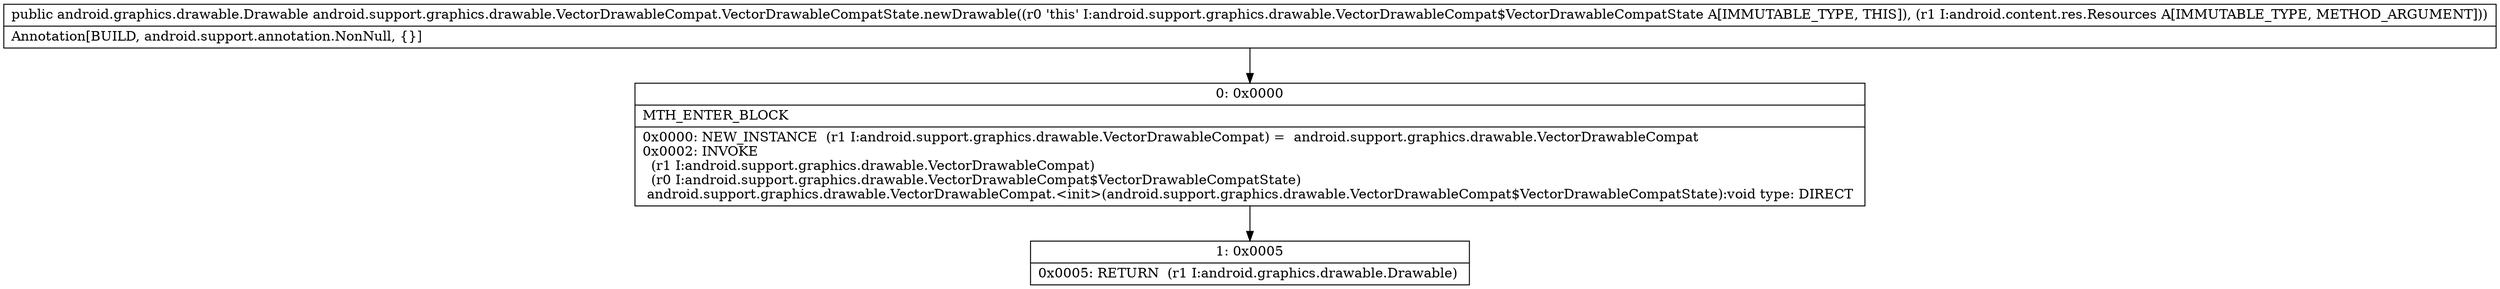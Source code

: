 digraph "CFG forandroid.support.graphics.drawable.VectorDrawableCompat.VectorDrawableCompatState.newDrawable(Landroid\/content\/res\/Resources;)Landroid\/graphics\/drawable\/Drawable;" {
Node_0 [shape=record,label="{0\:\ 0x0000|MTH_ENTER_BLOCK\l|0x0000: NEW_INSTANCE  (r1 I:android.support.graphics.drawable.VectorDrawableCompat) =  android.support.graphics.drawable.VectorDrawableCompat \l0x0002: INVOKE  \l  (r1 I:android.support.graphics.drawable.VectorDrawableCompat)\l  (r0 I:android.support.graphics.drawable.VectorDrawableCompat$VectorDrawableCompatState)\l android.support.graphics.drawable.VectorDrawableCompat.\<init\>(android.support.graphics.drawable.VectorDrawableCompat$VectorDrawableCompatState):void type: DIRECT \l}"];
Node_1 [shape=record,label="{1\:\ 0x0005|0x0005: RETURN  (r1 I:android.graphics.drawable.Drawable) \l}"];
MethodNode[shape=record,label="{public android.graphics.drawable.Drawable android.support.graphics.drawable.VectorDrawableCompat.VectorDrawableCompatState.newDrawable((r0 'this' I:android.support.graphics.drawable.VectorDrawableCompat$VectorDrawableCompatState A[IMMUTABLE_TYPE, THIS]), (r1 I:android.content.res.Resources A[IMMUTABLE_TYPE, METHOD_ARGUMENT]))  | Annotation[BUILD, android.support.annotation.NonNull, \{\}]\l}"];
MethodNode -> Node_0;
Node_0 -> Node_1;
}

